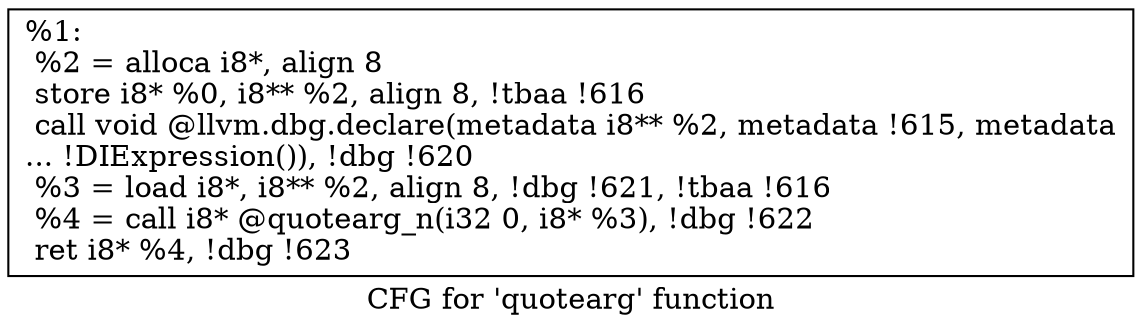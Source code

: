 digraph "CFG for 'quotearg' function" {
	label="CFG for 'quotearg' function";

	Node0x14abd70 [shape=record,label="{%1:\l  %2 = alloca i8*, align 8\l  store i8* %0, i8** %2, align 8, !tbaa !616\l  call void @llvm.dbg.declare(metadata i8** %2, metadata !615, metadata\l... !DIExpression()), !dbg !620\l  %3 = load i8*, i8** %2, align 8, !dbg !621, !tbaa !616\l  %4 = call i8* @quotearg_n(i32 0, i8* %3), !dbg !622\l  ret i8* %4, !dbg !623\l}"];
}
